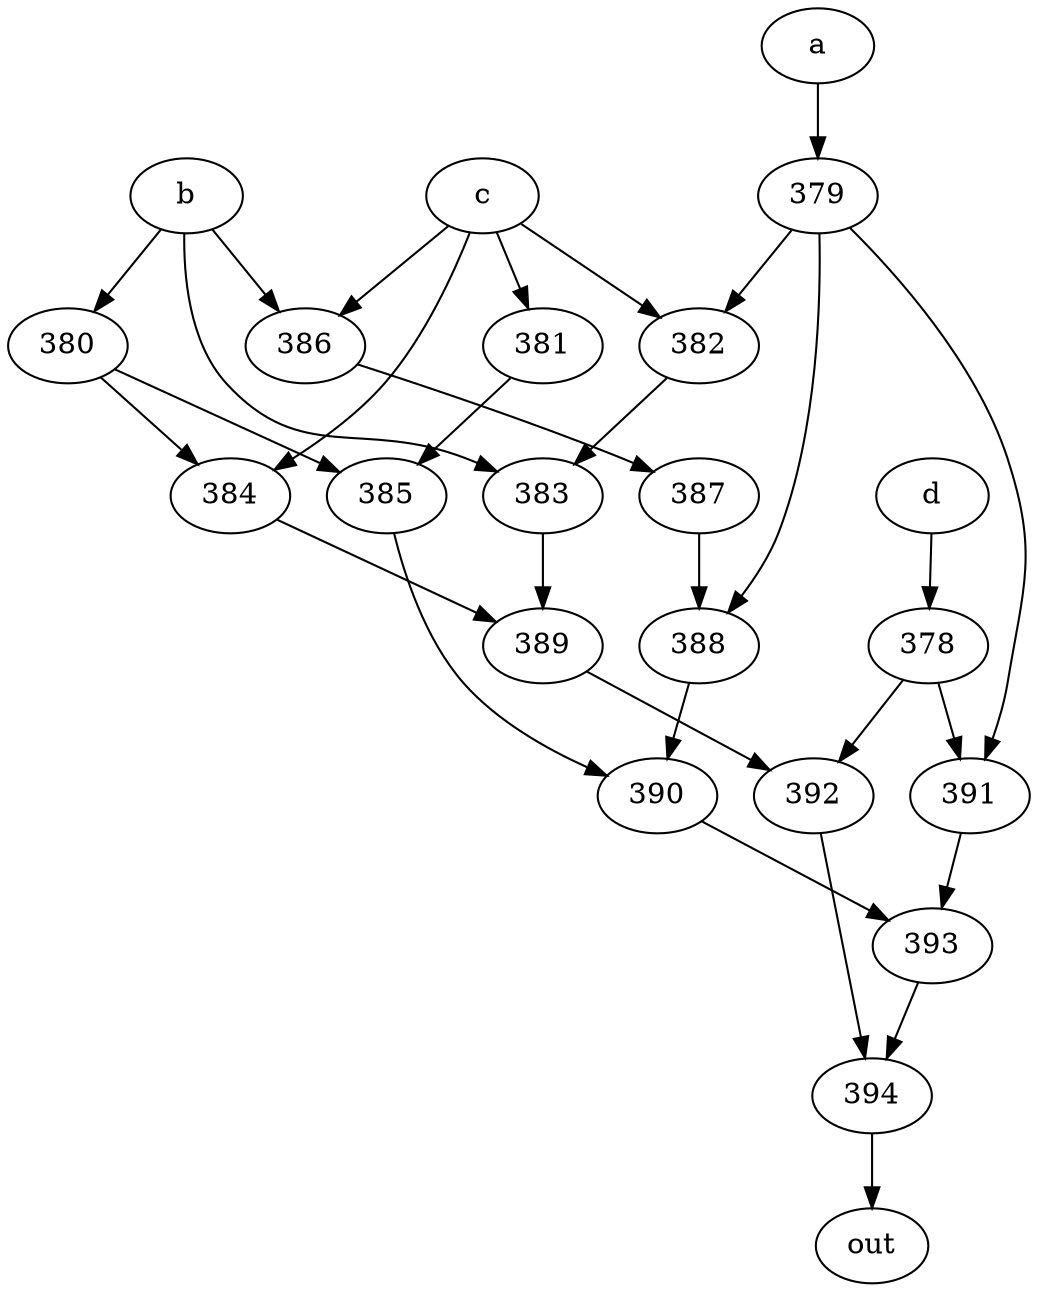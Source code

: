 strict digraph "" {
	394 -> out;
	a -> 379;
	379 -> 382;
	379 -> 388;
	379 -> 391;
	382 -> 383;
	388 -> 390;
	391 -> 393;
	b -> 380;
	b -> 383;
	b -> 386;
	380 -> 384;
	380 -> 385;
	383 -> 389;
	386 -> 387;
	384 -> 389;
	385 -> 390;
	389 -> 392;
	387 -> 388;
	c -> 382;
	c -> 386;
	c -> 384;
	c -> 381;
	381 -> 385;
	d -> 378;
	378 -> 391;
	378 -> 392;
	392 -> 394;
	393 -> 394;
	390 -> 393;
}
